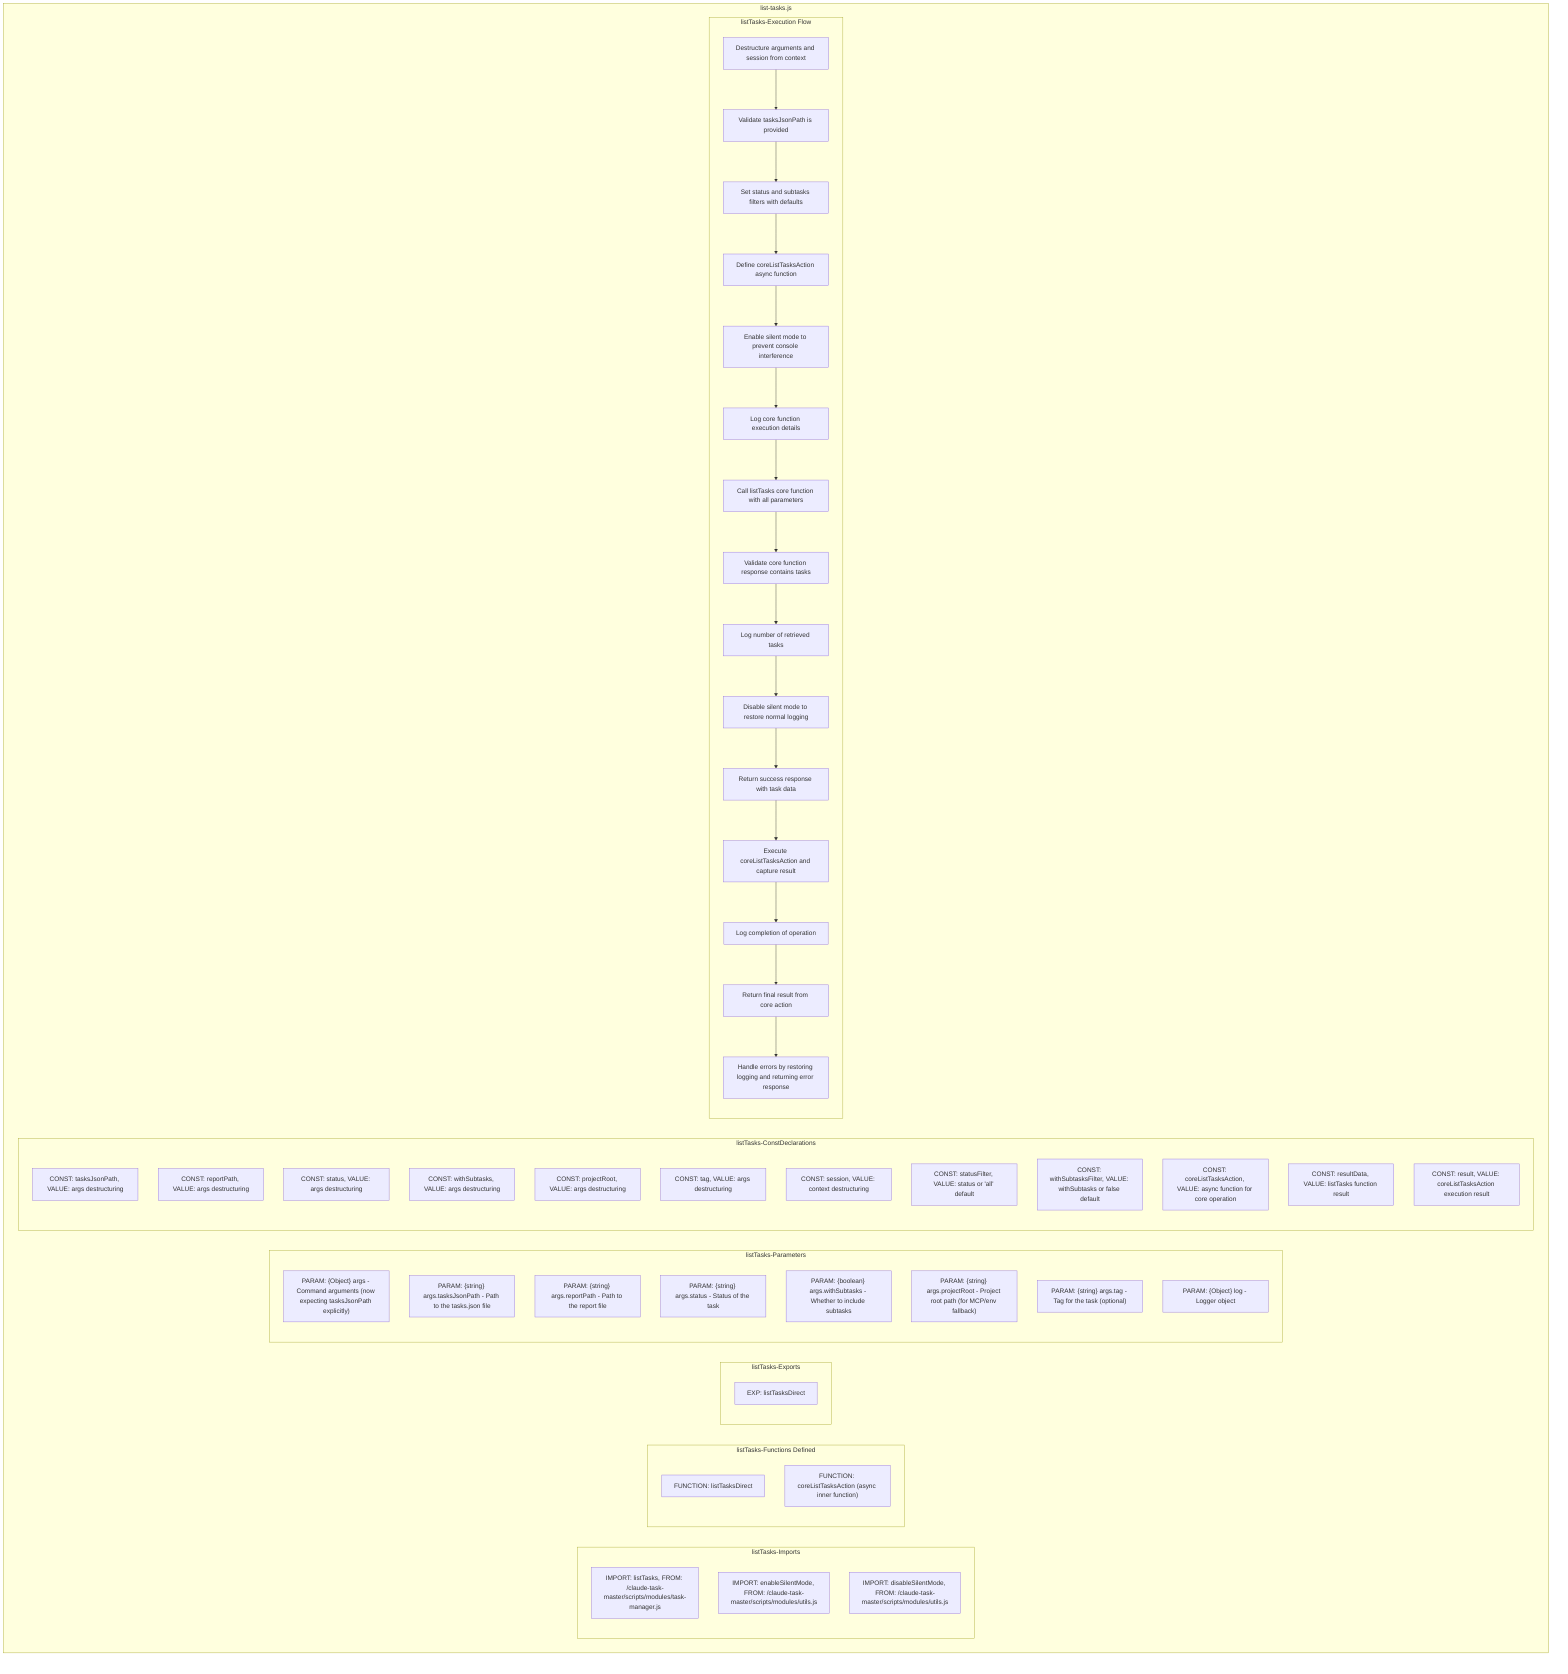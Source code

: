 flowchart TB
    subgraph listTasks-Imports["listTasks-Imports"]
        I1["IMPORT: listTasks, FROM: /claude-task-master/scripts/modules/task-manager.js"]
        I2["IMPORT: enableSilentMode, FROM: /claude-task-master/scripts/modules/utils.js"]
        I3["IMPORT: disableSilentMode, FROM: /claude-task-master/scripts/modules/utils.js"]
    end
    subgraph listTasks-FunctionsDefined["listTasks-Functions Defined"]
        FU1["FUNCTION: listTasksDirect"]
        FU2["FUNCTION: coreListTasksAction (async inner function)"]
    end
    subgraph listTasks-Exports["listTasks-Exports"]
        E1["EXP: listTasksDirect"]
    end
    subgraph listTasks-Parameters["listTasks-Parameters"]
        P1["PARAM: {Object} args - Command arguments (now expecting tasksJsonPath explicitly)"]
        P2["PARAM: {string} args.tasksJsonPath - Path to the tasks.json file"]
        P3["PARAM: {string} args.reportPath - Path to the report file"]
        P4["PARAM: {string} args.status - Status of the task"]
        P5["PARAM: {boolean} args.withSubtasks - Whether to include subtasks"]
        P6["PARAM: {string} args.projectRoot - Project root path (for MCP/env fallback)"]
        P7["PARAM: {string} args.tag - Tag for the task (optional)"]
        P8["PARAM: {Object} log - Logger object"]
    end
    subgraph listTasks-Constants["listTasks-ConstDeclarations"]
        C1["CONST: tasksJsonPath, VALUE: args destructuring"]
        C2["CONST: reportPath, VALUE: args destructuring"]
        C3["CONST: status, VALUE: args destructuring"]
        C4["CONST: withSubtasks, VALUE: args destructuring"]
        C5["CONST: projectRoot, VALUE: args destructuring"]
        C6["CONST: tag, VALUE: args destructuring"]
        C7["CONST: session, VALUE: context destructuring"]
        C8["CONST: statusFilter, VALUE: status or 'all' default"]
        C9["CONST: withSubtasksFilter, VALUE: withSubtasks or false default"]
        C10["CONST: coreListTasksAction, VALUE: async function for core operation"]
        C11["CONST: resultData, VALUE: listTasks function result"]
        C12["CONST: result, VALUE: coreListTasksAction execution result"]
    end
    subgraph listTasks-ExecutionFlow["listTasks-Execution Flow"]
        FL1["Destructure arguments and session from context"]
        FL2["Validate tasksJsonPath is provided"]
        FL3["Set status and subtasks filters with defaults"]
        FL4["Define coreListTasksAction async function"]
        FL5["Enable silent mode to prevent console interference"]
        FL6["Log core function execution details"]
        FL7["Call listTasks core function with all parameters"]
        FL8["Validate core function response contains tasks"]
        FL9["Log number of retrieved tasks"]
        FL10["Disable silent mode to restore normal logging"]
        FL11["Return success response with task data"]
        FL12["Execute coreListTasksAction and capture result"]
        FL13["Log completion of operation"]
        FL14["Return final result from core action"]
        FL15["Handle errors by restoring logging and returning error response"]
    end
    subgraph listTasks["list-tasks.js"]
        listTasks-Imports
        listTasks-FunctionsDefined
        listTasks-Exports
        listTasks-Parameters
        listTasks-Constants
        listTasks-ExecutionFlow
    end
    FL1 --> FL2
    FL2 --> FL3
    FL3 --> FL4
    FL4 --> FL5
    FL5 --> FL6
    FL6 --> FL7
    FL7 --> FL8
    FL8 --> FL9
    FL9 --> FL10
    FL10 --> FL11
    FL11 --> FL12
    FL12 --> FL13
    FL13 --> FL14
    FL14 --> FL15